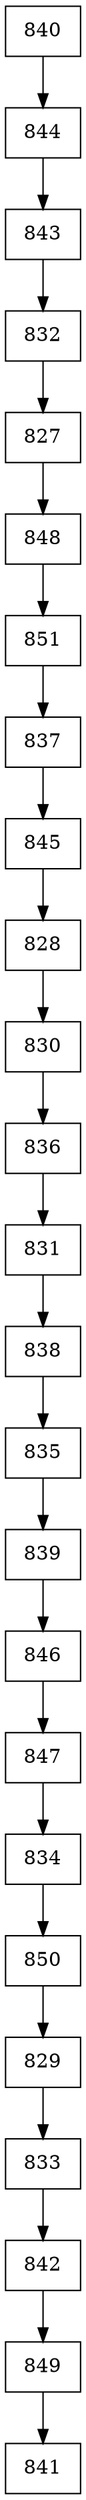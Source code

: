digraph G {
  node [shape=record];
  node0 [label="{840}"];
  node0 -> node1;
  node1 [label="{844}"];
  node1 -> node2;
  node2 [label="{843}"];
  node2 -> node3;
  node3 [label="{832}"];
  node3 -> node4;
  node4 [label="{827}"];
  node4 -> node5;
  node5 [label="{848}"];
  node5 -> node6;
  node6 [label="{851}"];
  node6 -> node7;
  node7 [label="{837}"];
  node7 -> node8;
  node8 [label="{845}"];
  node8 -> node9;
  node9 [label="{828}"];
  node9 -> node10;
  node10 [label="{830}"];
  node10 -> node11;
  node11 [label="{836}"];
  node11 -> node12;
  node12 [label="{831}"];
  node12 -> node13;
  node13 [label="{838}"];
  node13 -> node14;
  node14 [label="{835}"];
  node14 -> node15;
  node15 [label="{839}"];
  node15 -> node16;
  node16 [label="{846}"];
  node16 -> node17;
  node17 [label="{847}"];
  node17 -> node18;
  node18 [label="{834}"];
  node18 -> node19;
  node19 [label="{850}"];
  node19 -> node20;
  node20 [label="{829}"];
  node20 -> node21;
  node21 [label="{833}"];
  node21 -> node22;
  node22 [label="{842}"];
  node22 -> node23;
  node23 [label="{849}"];
  node23 -> node24;
  node24 [label="{841}"];
}
